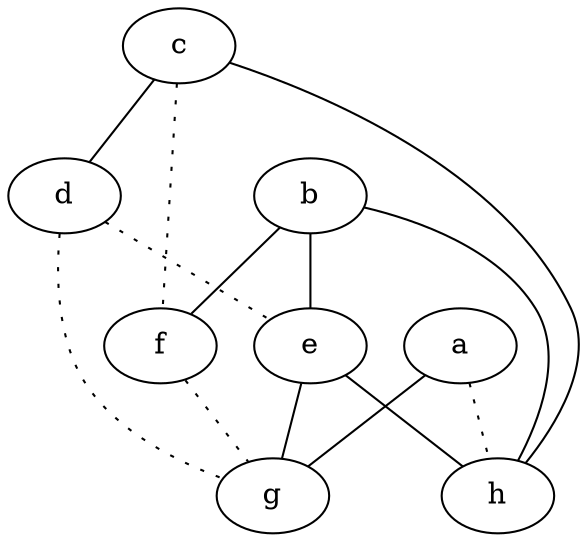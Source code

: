 graph {
a -- g;
a -- h [style=dotted];
b -- e;
b -- f;
b -- h;
c -- d;
c -- f [style=dotted];
c -- h;
d -- e [style=dotted];
d -- g [style=dotted];
e -- g;
e -- h;
f -- g [style=dotted];
}
